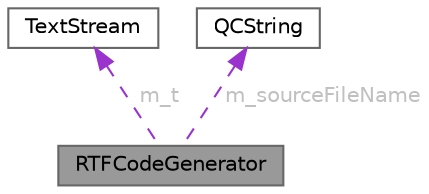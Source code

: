 digraph "RTFCodeGenerator"
{
 // INTERACTIVE_SVG=YES
 // LATEX_PDF_SIZE
  bgcolor="transparent";
  edge [fontname=Helvetica,fontsize=10,labelfontname=Helvetica,labelfontsize=10];
  node [fontname=Helvetica,fontsize=10,shape=box,height=0.2,width=0.4];
  Node1 [id="Node000001",label="RTFCodeGenerator",height=0.2,width=0.4,color="gray40", fillcolor="grey60", style="filled", fontcolor="black",tooltip="Generator for RTF code fragments."];
  Node2 -> Node1 [id="edge1_Node000001_Node000002",dir="back",color="darkorchid3",style="dashed",tooltip=" ",label=" m_t",fontcolor="grey" ];
  Node2 [id="Node000002",label="TextStream",height=0.2,width=0.4,color="gray40", fillcolor="white", style="filled",URL="$d3/d30/class_text_stream.html",tooltip="Text streaming class that buffers data."];
  Node3 -> Node1 [id="edge2_Node000001_Node000003",dir="back",color="darkorchid3",style="dashed",tooltip=" ",label=" m_sourceFileName",fontcolor="grey" ];
  Node3 [id="Node000003",label="QCString",height=0.2,width=0.4,color="gray40", fillcolor="white", style="filled",URL="$d9/d45/class_q_c_string.html",tooltip="This is an alternative implementation of QCString."];
}
